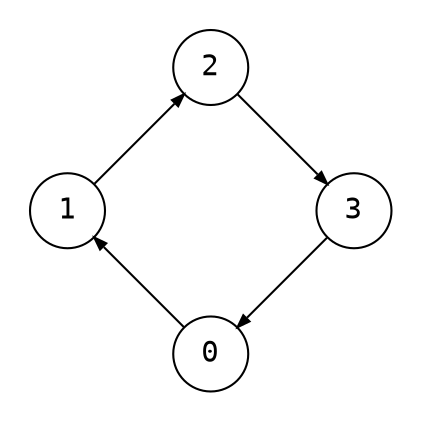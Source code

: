digraph {
    node [shape=circle, fontname="monospace"];
    edge [arrowsize=0.6];
    layout=circo;
    pad=0.2;

    0 -> 1 -> 2 -> 3 -> 0;
}